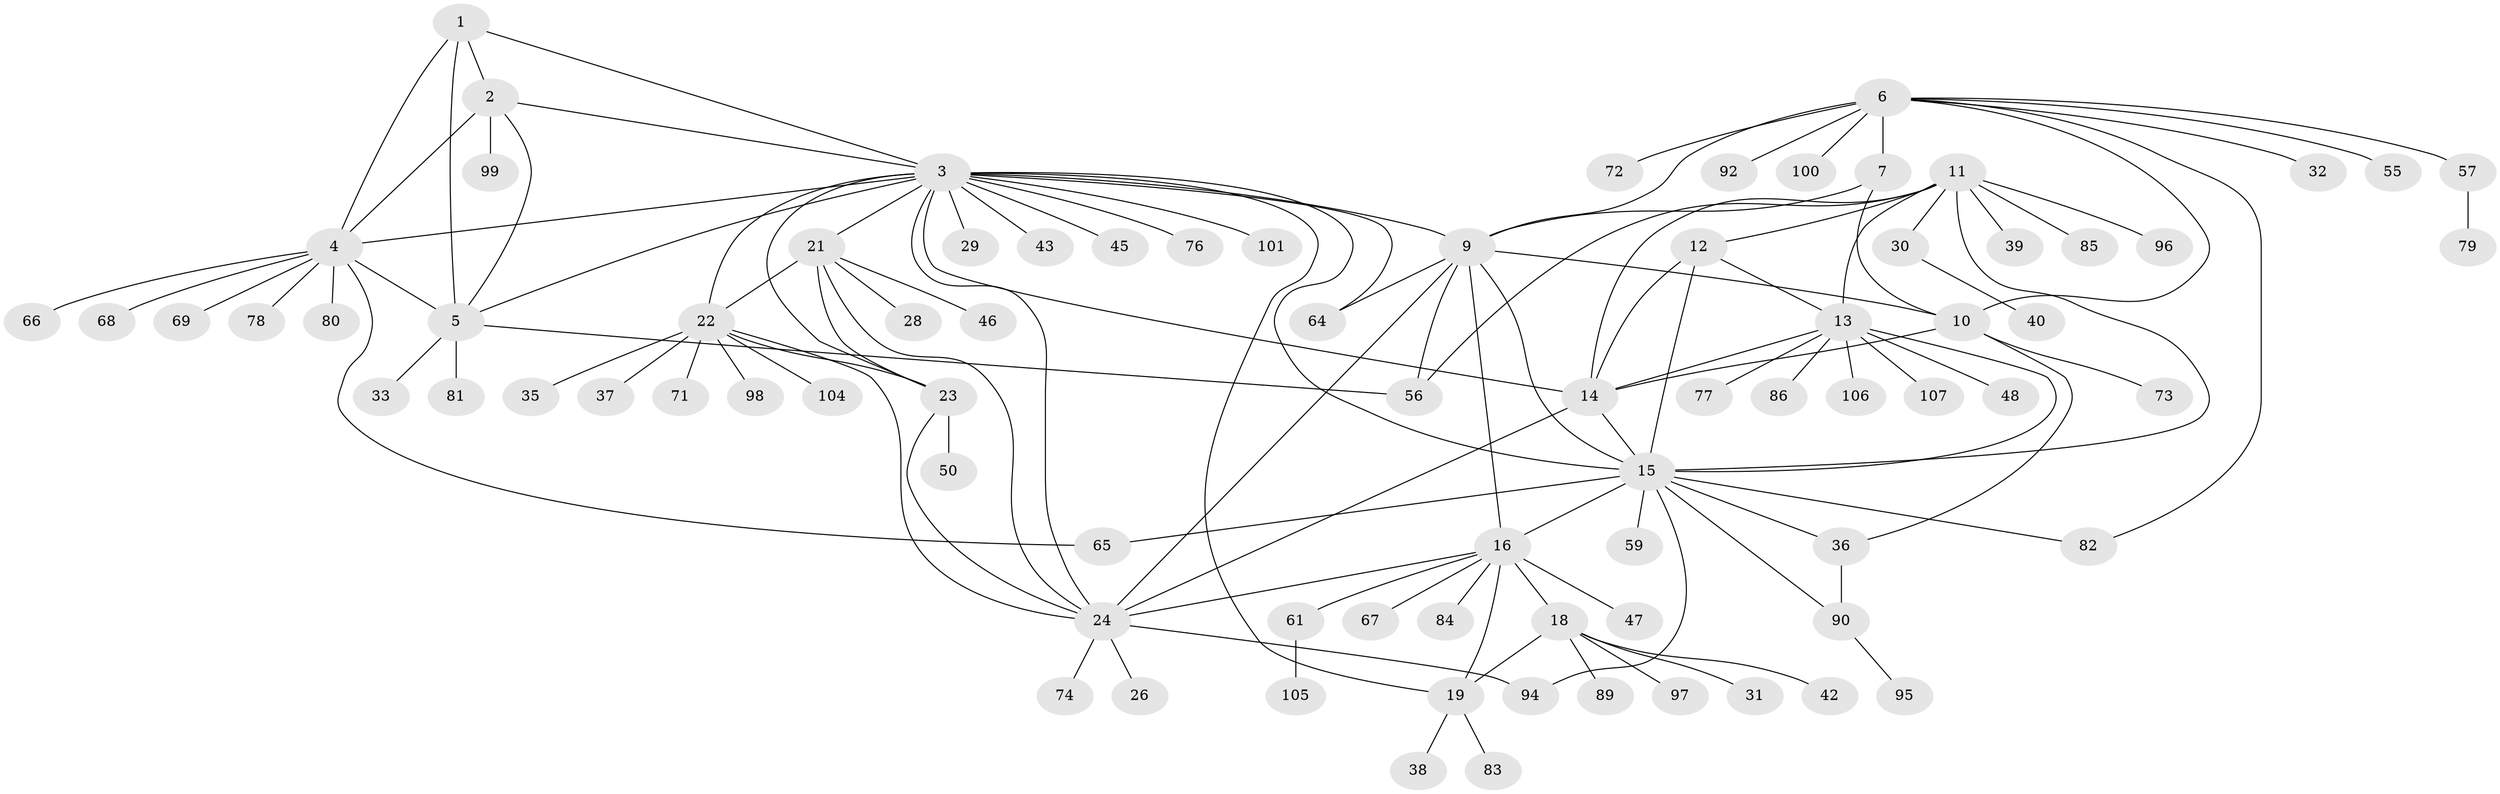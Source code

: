 // Generated by graph-tools (version 1.1) at 2025/52/02/27/25 19:52:16]
// undirected, 82 vertices, 119 edges
graph export_dot {
graph [start="1"]
  node [color=gray90,style=filled];
  1 [super="+75"];
  2 [super="+62"];
  3 [super="+25"];
  4 [super="+51"];
  5 [super="+88"];
  6 [super="+8"];
  7;
  9 [super="+41"];
  10 [super="+54"];
  11 [super="+52"];
  12 [super="+34"];
  13 [super="+93"];
  14;
  15 [super="+70"];
  16 [super="+17"];
  18 [super="+44"];
  19 [super="+20"];
  21 [super="+49"];
  22 [super="+63"];
  23;
  24 [super="+27"];
  26;
  28 [super="+102"];
  29;
  30;
  31;
  32;
  33;
  35;
  36 [super="+87"];
  37;
  38;
  39;
  40;
  42;
  43 [super="+58"];
  45;
  46;
  47 [super="+53"];
  48 [super="+60"];
  50;
  55;
  56 [super="+103"];
  57;
  59;
  61;
  64;
  65;
  66;
  67;
  68;
  69;
  71;
  72;
  73;
  74;
  76;
  77;
  78;
  79;
  80;
  81;
  82;
  83;
  84;
  85;
  86;
  89;
  90 [super="+91"];
  92;
  94;
  95;
  96;
  97;
  98;
  99;
  100;
  101;
  104;
  105;
  106;
  107;
  1 -- 2;
  1 -- 3;
  1 -- 4;
  1 -- 5;
  2 -- 3;
  2 -- 4;
  2 -- 5;
  2 -- 99;
  3 -- 4;
  3 -- 5;
  3 -- 9;
  3 -- 15;
  3 -- 19;
  3 -- 45;
  3 -- 64;
  3 -- 101;
  3 -- 43;
  3 -- 76;
  3 -- 14;
  3 -- 21;
  3 -- 22;
  3 -- 23;
  3 -- 24;
  3 -- 29;
  4 -- 5;
  4 -- 65;
  4 -- 66;
  4 -- 68;
  4 -- 69;
  4 -- 80;
  4 -- 78;
  5 -- 33;
  5 -- 56;
  5 -- 81;
  6 -- 7 [weight=2];
  6 -- 9 [weight=2];
  6 -- 10 [weight=2];
  6 -- 32;
  6 -- 57;
  6 -- 82;
  6 -- 92;
  6 -- 100;
  6 -- 55;
  6 -- 72;
  7 -- 9;
  7 -- 10;
  9 -- 10;
  9 -- 16;
  9 -- 24;
  9 -- 56;
  9 -- 64;
  9 -- 15;
  10 -- 14;
  10 -- 36;
  10 -- 73;
  11 -- 12;
  11 -- 13;
  11 -- 14;
  11 -- 15;
  11 -- 30;
  11 -- 39;
  11 -- 85;
  11 -- 96;
  11 -- 56;
  12 -- 13;
  12 -- 14;
  12 -- 15;
  13 -- 14;
  13 -- 15;
  13 -- 48;
  13 -- 77;
  13 -- 86;
  13 -- 106;
  13 -- 107;
  14 -- 15;
  14 -- 24;
  15 -- 16;
  15 -- 59;
  15 -- 65;
  15 -- 82;
  15 -- 90;
  15 -- 94;
  15 -- 36;
  16 -- 18 [weight=2];
  16 -- 19 [weight=4];
  16 -- 24;
  16 -- 67;
  16 -- 84;
  16 -- 61;
  16 -- 47;
  18 -- 19 [weight=2];
  18 -- 31;
  18 -- 42;
  18 -- 89;
  18 -- 97;
  19 -- 83;
  19 -- 38;
  21 -- 22;
  21 -- 23;
  21 -- 24;
  21 -- 28;
  21 -- 46;
  22 -- 23;
  22 -- 24;
  22 -- 35;
  22 -- 37;
  22 -- 71;
  22 -- 98;
  22 -- 104;
  23 -- 24;
  23 -- 50;
  24 -- 26;
  24 -- 74;
  24 -- 94;
  30 -- 40;
  36 -- 90;
  57 -- 79;
  61 -- 105;
  90 -- 95;
}
